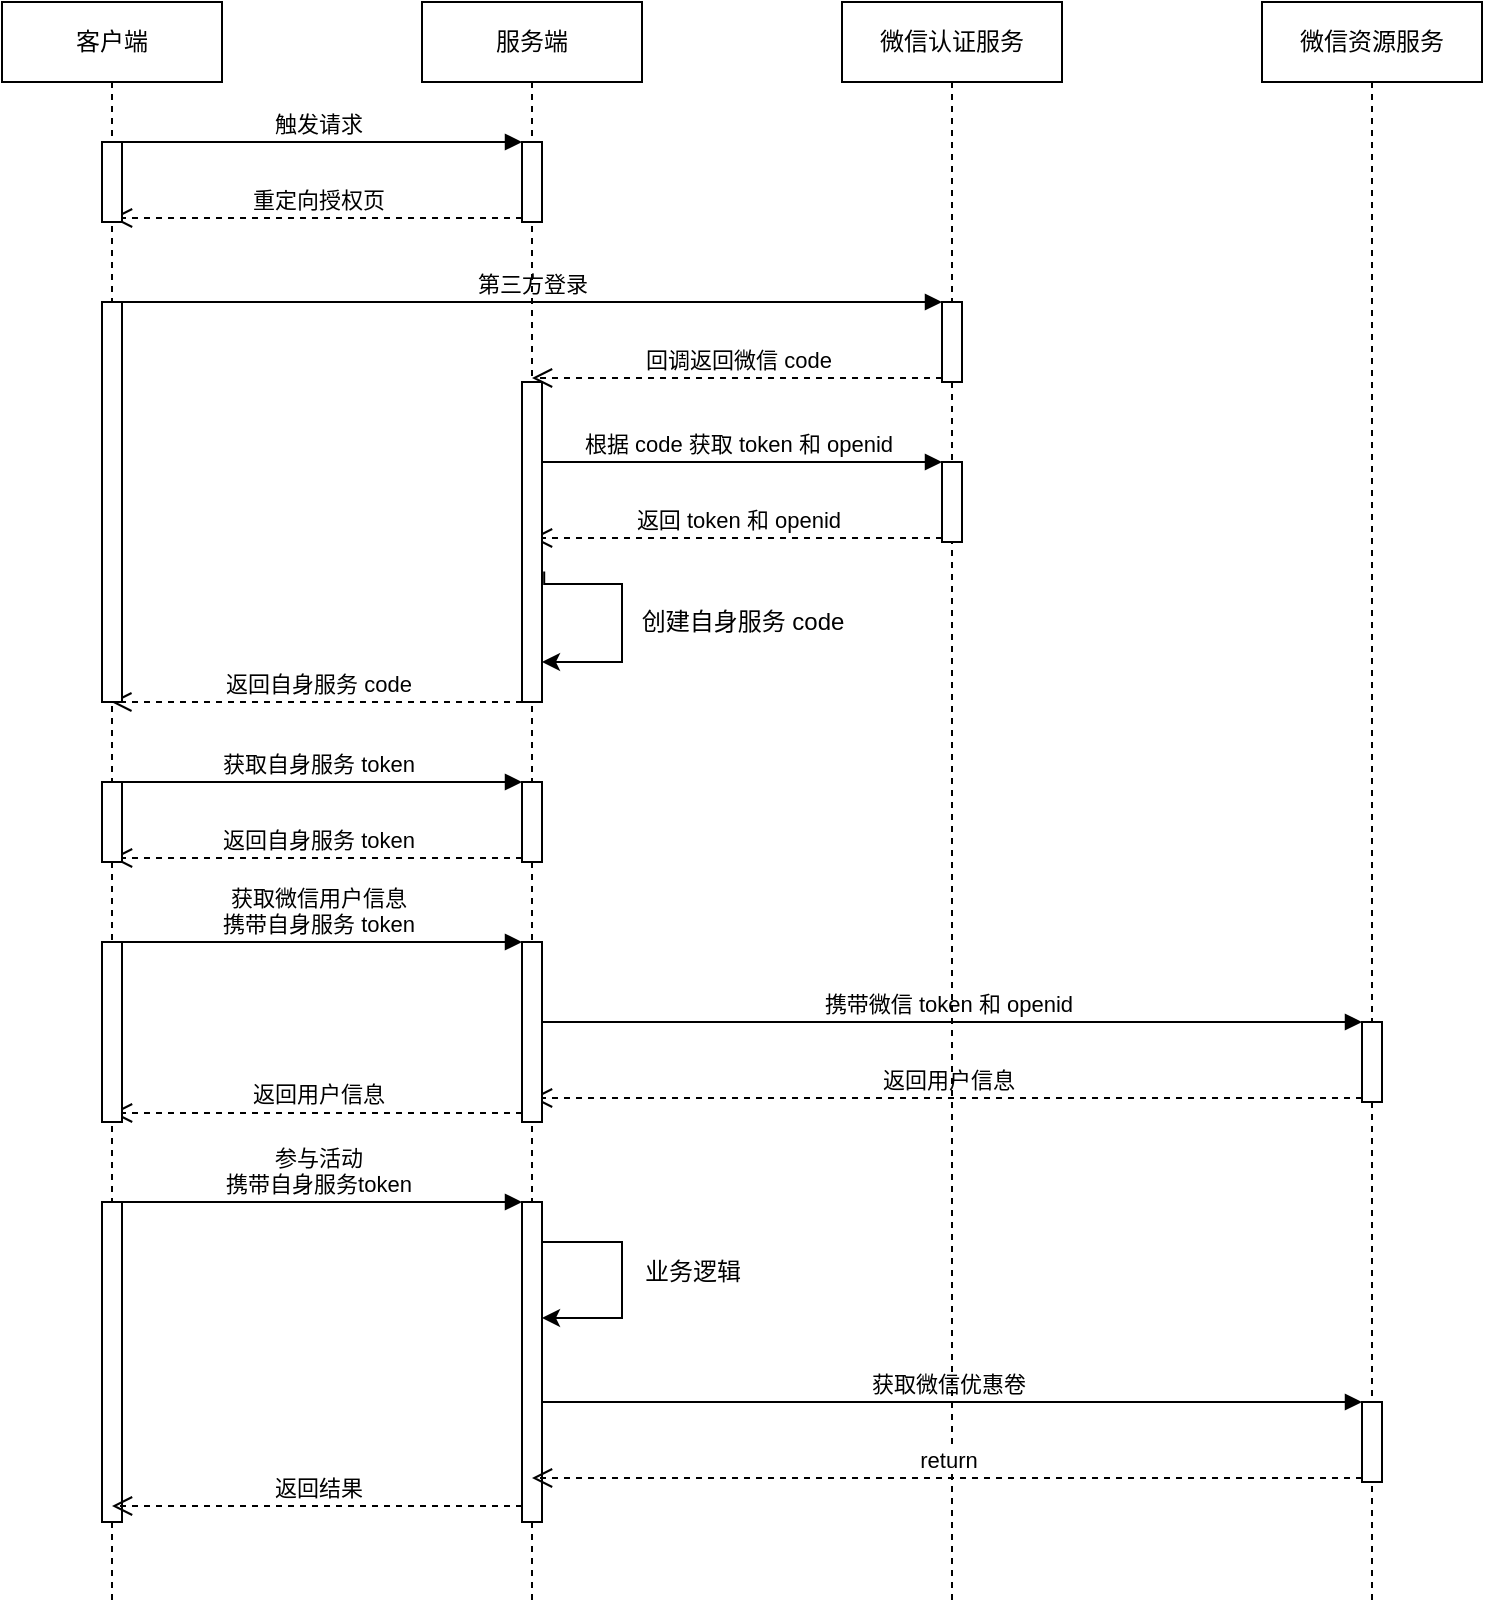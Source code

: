 <mxfile version="20.5.3" type="github">
  <diagram id="CVpFJR9pGLpHTyntyMCX" name="Page-1">
    <mxGraphModel dx="865" dy="456" grid="1" gridSize="10" guides="1" tooltips="1" connect="1" arrows="1" fold="1" page="1" pageScale="1" pageWidth="1000" pageHeight="1000" math="0" shadow="0">
      <root>
        <mxCell id="0" />
        <mxCell id="1" parent="0" />
        <mxCell id="fPC_-fTJY8qZfTLBqXyc-53" value="获取微信优惠卷" style="html=1;verticalAlign=bottom;endArrow=block;entryX=0;entryY=0;rounded=0;" edge="1" target="fPC_-fTJY8qZfTLBqXyc-52" parent="1" source="fPC_-fTJY8qZfTLBqXyc-5">
          <mxGeometry relative="1" as="geometry">
            <mxPoint x="680" y="740" as="sourcePoint" />
          </mxGeometry>
        </mxCell>
        <mxCell id="fPC_-fTJY8qZfTLBqXyc-40" value="返回用户信息" style="html=1;verticalAlign=bottom;endArrow=open;dashed=1;endSize=8;exitX=0;exitY=0.95;rounded=0;" edge="1" source="fPC_-fTJY8qZfTLBqXyc-38" parent="1" target="fPC_-fTJY8qZfTLBqXyc-4">
          <mxGeometry relative="1" as="geometry">
            <mxPoint x="230" y="653" as="targetPoint" />
          </mxGeometry>
        </mxCell>
        <mxCell id="fPC_-fTJY8qZfTLBqXyc-44" value="返回用户信息" style="html=1;verticalAlign=bottom;endArrow=open;dashed=1;endSize=8;exitX=0;exitY=0.95;rounded=0;" edge="1" source="fPC_-fTJY8qZfTLBqXyc-42" parent="1" target="fPC_-fTJY8qZfTLBqXyc-5">
          <mxGeometry relative="1" as="geometry">
            <mxPoint x="680" y="626" as="targetPoint" />
          </mxGeometry>
        </mxCell>
        <mxCell id="fPC_-fTJY8qZfTLBqXyc-43" value="携带微信 token 和 openid" style="html=1;verticalAlign=bottom;endArrow=block;entryX=0;entryY=0;rounded=0;" edge="1" target="fPC_-fTJY8qZfTLBqXyc-42" parent="1" source="fPC_-fTJY8qZfTLBqXyc-5">
          <mxGeometry relative="1" as="geometry">
            <mxPoint x="680" y="550" as="sourcePoint" />
          </mxGeometry>
        </mxCell>
        <mxCell id="fPC_-fTJY8qZfTLBqXyc-35" value="返回自身服务 token" style="html=1;verticalAlign=bottom;endArrow=open;dashed=1;endSize=8;exitX=0;exitY=0.95;rounded=0;" edge="1" source="fPC_-fTJY8qZfTLBqXyc-33" parent="1" target="fPC_-fTJY8qZfTLBqXyc-4">
          <mxGeometry relative="1" as="geometry">
            <mxPoint x="260" y="506" as="targetPoint" />
          </mxGeometry>
        </mxCell>
        <mxCell id="fPC_-fTJY8qZfTLBqXyc-6" value="微信认证服务" style="shape=umlLifeline;perimeter=lifelinePerimeter;whiteSpace=wrap;html=1;container=1;collapsible=0;recursiveResize=0;outlineConnect=0;" vertex="1" parent="1">
          <mxGeometry x="490" y="40" width="110" height="800" as="geometry" />
        </mxCell>
        <mxCell id="fPC_-fTJY8qZfTLBqXyc-22" value="" style="html=1;points=[];perimeter=orthogonalPerimeter;" vertex="1" parent="fPC_-fTJY8qZfTLBqXyc-6">
          <mxGeometry x="50" y="150" width="10" height="40" as="geometry" />
        </mxCell>
        <mxCell id="fPC_-fTJY8qZfTLBqXyc-27" value="" style="html=1;points=[];perimeter=orthogonalPerimeter;" vertex="1" parent="fPC_-fTJY8qZfTLBqXyc-6">
          <mxGeometry x="50" y="230" width="10" height="40" as="geometry" />
        </mxCell>
        <mxCell id="fPC_-fTJY8qZfTLBqXyc-7" value="微信资源服务" style="shape=umlLifeline;perimeter=lifelinePerimeter;whiteSpace=wrap;html=1;container=1;collapsible=0;recursiveResize=0;outlineConnect=0;" vertex="1" parent="1">
          <mxGeometry x="700" y="40" width="110" height="800" as="geometry" />
        </mxCell>
        <mxCell id="fPC_-fTJY8qZfTLBqXyc-42" value="" style="html=1;points=[];perimeter=orthogonalPerimeter;" vertex="1" parent="fPC_-fTJY8qZfTLBqXyc-7">
          <mxGeometry x="50" y="510" width="10" height="40" as="geometry" />
        </mxCell>
        <mxCell id="fPC_-fTJY8qZfTLBqXyc-52" value="" style="html=1;points=[];perimeter=orthogonalPerimeter;" vertex="1" parent="fPC_-fTJY8qZfTLBqXyc-7">
          <mxGeometry x="50" y="700" width="10" height="40" as="geometry" />
        </mxCell>
        <mxCell id="fPC_-fTJY8qZfTLBqXyc-14" value="触发请求" style="html=1;verticalAlign=bottom;endArrow=block;entryX=0;entryY=0;rounded=0;" edge="1" target="fPC_-fTJY8qZfTLBqXyc-13" parent="1" source="fPC_-fTJY8qZfTLBqXyc-4">
          <mxGeometry relative="1" as="geometry">
            <mxPoint x="260" y="110" as="sourcePoint" />
          </mxGeometry>
        </mxCell>
        <mxCell id="fPC_-fTJY8qZfTLBqXyc-15" value="重定向授权页" style="html=1;verticalAlign=bottom;endArrow=open;dashed=1;endSize=8;exitX=0;exitY=0.95;rounded=0;" edge="1" source="fPC_-fTJY8qZfTLBqXyc-13" parent="1" target="fPC_-fTJY8qZfTLBqXyc-4">
          <mxGeometry relative="1" as="geometry">
            <mxPoint x="260" y="186" as="targetPoint" />
          </mxGeometry>
        </mxCell>
        <mxCell id="fPC_-fTJY8qZfTLBqXyc-23" value="第三方登录" style="html=1;verticalAlign=bottom;endArrow=block;entryX=0;entryY=0;rounded=0;" edge="1" target="fPC_-fTJY8qZfTLBqXyc-22" parent="1" source="fPC_-fTJY8qZfTLBqXyc-21">
          <mxGeometry relative="1" as="geometry">
            <mxPoint x="470" y="170" as="sourcePoint" />
          </mxGeometry>
        </mxCell>
        <mxCell id="fPC_-fTJY8qZfTLBqXyc-24" value="回调返回微信 code" style="html=1;verticalAlign=bottom;endArrow=open;dashed=1;endSize=8;exitX=0;exitY=0.95;rounded=0;" edge="1" source="fPC_-fTJY8qZfTLBqXyc-22" parent="1" target="fPC_-fTJY8qZfTLBqXyc-5">
          <mxGeometry relative="1" as="geometry">
            <mxPoint x="470" y="246" as="targetPoint" />
          </mxGeometry>
        </mxCell>
        <mxCell id="fPC_-fTJY8qZfTLBqXyc-28" value="根据 code 获取 token 和 openid" style="html=1;verticalAlign=bottom;endArrow=block;entryX=0;entryY=0;rounded=0;" edge="1" target="fPC_-fTJY8qZfTLBqXyc-27" parent="1" source="fPC_-fTJY8qZfTLBqXyc-5">
          <mxGeometry relative="1" as="geometry">
            <mxPoint x="470" y="270" as="sourcePoint" />
          </mxGeometry>
        </mxCell>
        <mxCell id="fPC_-fTJY8qZfTLBqXyc-29" value="返回 token 和 openid" style="html=1;verticalAlign=bottom;endArrow=open;dashed=1;endSize=8;exitX=0;exitY=0.95;rounded=0;" edge="1" source="fPC_-fTJY8qZfTLBqXyc-27" parent="1" target="fPC_-fTJY8qZfTLBqXyc-5">
          <mxGeometry relative="1" as="geometry">
            <mxPoint x="470" y="346" as="targetPoint" />
          </mxGeometry>
        </mxCell>
        <mxCell id="fPC_-fTJY8qZfTLBqXyc-5" value="服务端" style="shape=umlLifeline;perimeter=lifelinePerimeter;whiteSpace=wrap;html=1;container=1;collapsible=0;recursiveResize=0;outlineConnect=0;" vertex="1" parent="1">
          <mxGeometry x="280" y="40" width="110" height="800" as="geometry" />
        </mxCell>
        <mxCell id="fPC_-fTJY8qZfTLBqXyc-13" value="" style="html=1;points=[];perimeter=orthogonalPerimeter;" vertex="1" parent="fPC_-fTJY8qZfTLBqXyc-5">
          <mxGeometry x="50" y="70" width="10" height="40" as="geometry" />
        </mxCell>
        <mxCell id="fPC_-fTJY8qZfTLBqXyc-25" value="" style="html=1;points=[];perimeter=orthogonalPerimeter;" vertex="1" parent="fPC_-fTJY8qZfTLBqXyc-5">
          <mxGeometry x="50" y="190" width="10" height="160" as="geometry" />
        </mxCell>
        <mxCell id="fPC_-fTJY8qZfTLBqXyc-30" style="edgeStyle=orthogonalEdgeStyle;rounded=0;orthogonalLoop=1;jettySize=auto;html=1;exitX=1.11;exitY=0.592;exitDx=0;exitDy=0;exitPerimeter=0;" edge="1" parent="fPC_-fTJY8qZfTLBqXyc-5" source="fPC_-fTJY8qZfTLBqXyc-25" target="fPC_-fTJY8qZfTLBqXyc-25">
          <mxGeometry relative="1" as="geometry">
            <Array as="points">
              <mxPoint x="100" y="291" />
              <mxPoint x="100" y="330" />
            </Array>
          </mxGeometry>
        </mxCell>
        <mxCell id="fPC_-fTJY8qZfTLBqXyc-32" value="返回自身服务 code" style="html=1;verticalAlign=bottom;endArrow=open;dashed=1;endSize=8;exitX=0;exitY=0.95;rounded=0;" edge="1" parent="fPC_-fTJY8qZfTLBqXyc-5">
          <mxGeometry relative="1" as="geometry">
            <mxPoint x="-155.333" y="350" as="targetPoint" />
            <mxPoint x="50" y="350" as="sourcePoint" />
          </mxGeometry>
        </mxCell>
        <mxCell id="fPC_-fTJY8qZfTLBqXyc-33" value="" style="html=1;points=[];perimeter=orthogonalPerimeter;" vertex="1" parent="fPC_-fTJY8qZfTLBqXyc-5">
          <mxGeometry x="50" y="390" width="10" height="40" as="geometry" />
        </mxCell>
        <mxCell id="fPC_-fTJY8qZfTLBqXyc-38" value="" style="html=1;points=[];perimeter=orthogonalPerimeter;" vertex="1" parent="fPC_-fTJY8qZfTLBqXyc-5">
          <mxGeometry x="50" y="470" width="10" height="90" as="geometry" />
        </mxCell>
        <mxCell id="fPC_-fTJY8qZfTLBqXyc-45" value="" style="html=1;points=[];perimeter=orthogonalPerimeter;" vertex="1" parent="fPC_-fTJY8qZfTLBqXyc-5">
          <mxGeometry x="50" y="600" width="10" height="160" as="geometry" />
        </mxCell>
        <mxCell id="fPC_-fTJY8qZfTLBqXyc-49" style="edgeStyle=orthogonalEdgeStyle;rounded=0;orthogonalLoop=1;jettySize=auto;html=1;" edge="1" parent="fPC_-fTJY8qZfTLBqXyc-5" source="fPC_-fTJY8qZfTLBqXyc-45">
          <mxGeometry relative="1" as="geometry">
            <mxPoint x="60" y="658" as="targetPoint" />
            <Array as="points">
              <mxPoint x="100" y="620" />
              <mxPoint x="100" y="658" />
            </Array>
          </mxGeometry>
        </mxCell>
        <mxCell id="fPC_-fTJY8qZfTLBqXyc-4" value="客户端" style="shape=umlLifeline;perimeter=lifelinePerimeter;whiteSpace=wrap;html=1;container=1;collapsible=0;recursiveResize=0;outlineConnect=0;" vertex="1" parent="1">
          <mxGeometry x="70" y="40" width="110" height="800" as="geometry" />
        </mxCell>
        <mxCell id="fPC_-fTJY8qZfTLBqXyc-21" value="" style="html=1;points=[];perimeter=orthogonalPerimeter;" vertex="1" parent="fPC_-fTJY8qZfTLBqXyc-4">
          <mxGeometry x="50" y="150" width="10" height="200" as="geometry" />
        </mxCell>
        <mxCell id="fPC_-fTJY8qZfTLBqXyc-20" value="" style="html=1;points=[];perimeter=orthogonalPerimeter;" vertex="1" parent="fPC_-fTJY8qZfTLBqXyc-4">
          <mxGeometry x="50" y="70" width="10" height="40" as="geometry" />
        </mxCell>
        <mxCell id="fPC_-fTJY8qZfTLBqXyc-41" value="" style="html=1;points=[];perimeter=orthogonalPerimeter;" vertex="1" parent="fPC_-fTJY8qZfTLBqXyc-4">
          <mxGeometry x="50" y="470" width="10" height="90" as="geometry" />
        </mxCell>
        <mxCell id="fPC_-fTJY8qZfTLBqXyc-48" value="" style="html=1;points=[];perimeter=orthogonalPerimeter;" vertex="1" parent="fPC_-fTJY8qZfTLBqXyc-4">
          <mxGeometry x="50" y="600" width="10" height="160" as="geometry" />
        </mxCell>
        <mxCell id="fPC_-fTJY8qZfTLBqXyc-31" value="创建自身服务 code" style="text;html=1;align=center;verticalAlign=middle;resizable=0;points=[];autosize=1;strokeColor=none;fillColor=none;" vertex="1" parent="1">
          <mxGeometry x="380" y="335" width="120" height="30" as="geometry" />
        </mxCell>
        <mxCell id="fPC_-fTJY8qZfTLBqXyc-36" value="" style="html=1;points=[];perimeter=orthogonalPerimeter;" vertex="1" parent="1">
          <mxGeometry x="120" y="430" width="10" height="40" as="geometry" />
        </mxCell>
        <mxCell id="fPC_-fTJY8qZfTLBqXyc-34" value="获取自身服务 token" style="html=1;verticalAlign=bottom;endArrow=block;entryX=0;entryY=0;rounded=0;" edge="1" target="fPC_-fTJY8qZfTLBqXyc-33" parent="1" source="fPC_-fTJY8qZfTLBqXyc-4">
          <mxGeometry relative="1" as="geometry">
            <mxPoint x="260" y="430" as="sourcePoint" />
          </mxGeometry>
        </mxCell>
        <mxCell id="fPC_-fTJY8qZfTLBqXyc-39" value="获取微信用户信息&lt;br&gt;携带自身服务 token" style="html=1;verticalAlign=bottom;endArrow=block;entryX=0;entryY=0;rounded=0;" edge="1" target="fPC_-fTJY8qZfTLBqXyc-38" parent="1" source="fPC_-fTJY8qZfTLBqXyc-4">
          <mxGeometry relative="1" as="geometry">
            <mxPoint x="260" y="510" as="sourcePoint" />
          </mxGeometry>
        </mxCell>
        <mxCell id="fPC_-fTJY8qZfTLBqXyc-46" value="参与活动&lt;br&gt;携带自身服务token" style="html=1;verticalAlign=bottom;endArrow=block;entryX=0;entryY=0;rounded=0;" edge="1" target="fPC_-fTJY8qZfTLBqXyc-45" parent="1" source="fPC_-fTJY8qZfTLBqXyc-4">
          <mxGeometry relative="1" as="geometry">
            <mxPoint x="260" y="640" as="sourcePoint" />
          </mxGeometry>
        </mxCell>
        <mxCell id="fPC_-fTJY8qZfTLBqXyc-51" value="业务逻辑" style="text;html=1;align=center;verticalAlign=middle;resizable=0;points=[];autosize=1;strokeColor=none;fillColor=none;" vertex="1" parent="1">
          <mxGeometry x="380" y="660" width="70" height="30" as="geometry" />
        </mxCell>
        <mxCell id="fPC_-fTJY8qZfTLBqXyc-47" value="返回结果" style="html=1;verticalAlign=bottom;endArrow=open;dashed=1;endSize=8;exitX=0;exitY=0.95;rounded=0;" edge="1" source="fPC_-fTJY8qZfTLBqXyc-45" parent="1" target="fPC_-fTJY8qZfTLBqXyc-4">
          <mxGeometry relative="1" as="geometry">
            <mxPoint x="260" y="716" as="targetPoint" />
          </mxGeometry>
        </mxCell>
        <mxCell id="fPC_-fTJY8qZfTLBqXyc-54" value="return" style="html=1;verticalAlign=bottom;endArrow=open;dashed=1;endSize=8;exitX=0;exitY=0.95;rounded=0;" edge="1" source="fPC_-fTJY8qZfTLBqXyc-52" parent="1" target="fPC_-fTJY8qZfTLBqXyc-5">
          <mxGeometry relative="1" as="geometry">
            <mxPoint x="680" y="816" as="targetPoint" />
          </mxGeometry>
        </mxCell>
      </root>
    </mxGraphModel>
  </diagram>
</mxfile>
